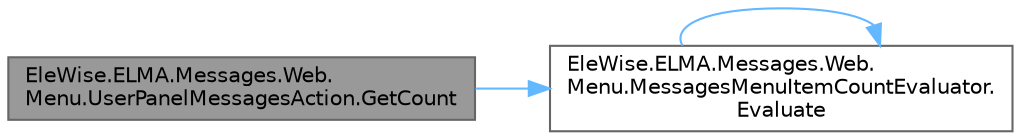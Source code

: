 digraph "EleWise.ELMA.Messages.Web.Menu.UserPanelMessagesAction.GetCount"
{
 // LATEX_PDF_SIZE
  bgcolor="transparent";
  edge [fontname=Helvetica,fontsize=10,labelfontname=Helvetica,labelfontsize=10];
  node [fontname=Helvetica,fontsize=10,shape=box,height=0.2,width=0.4];
  rankdir="LR";
  Node1 [id="Node000001",label="EleWise.ELMA.Messages.Web.\lMenu.UserPanelMessagesAction.GetCount",height=0.2,width=0.4,color="gray40", fillcolor="grey60", style="filled", fontcolor="black",tooltip="Получить текущее значение счетчика"];
  Node1 -> Node2 [id="edge1_Node000001_Node000002",color="steelblue1",style="solid",tooltip=" "];
  Node2 [id="Node000002",label="EleWise.ELMA.Messages.Web.\lMenu.MessagesMenuItemCountEvaluator.\lEvaluate",height=0.2,width=0.4,color="grey40", fillcolor="white", style="filled",URL="$class_ele_wise_1_1_e_l_m_a_1_1_messages_1_1_web_1_1_menu_1_1_messages_menu_item_count_evaluator.html#a9ff6dbbbae0abde483a632857e3b2b34",tooltip=" "];
  Node2 -> Node2 [id="edge2_Node000002_Node000002",color="steelblue1",style="solid",tooltip=" "];
}
